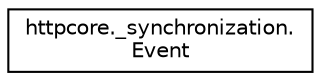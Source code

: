 digraph "Graphical Class Hierarchy"
{
 // LATEX_PDF_SIZE
  edge [fontname="Helvetica",fontsize="10",labelfontname="Helvetica",labelfontsize="10"];
  node [fontname="Helvetica",fontsize="10",shape=record];
  rankdir="LR";
  Node0 [label="httpcore._synchronization.\lEvent",height=0.2,width=0.4,color="black", fillcolor="white", style="filled",URL="$classhttpcore_1_1__synchronization_1_1Event.html",tooltip=" "];
}
